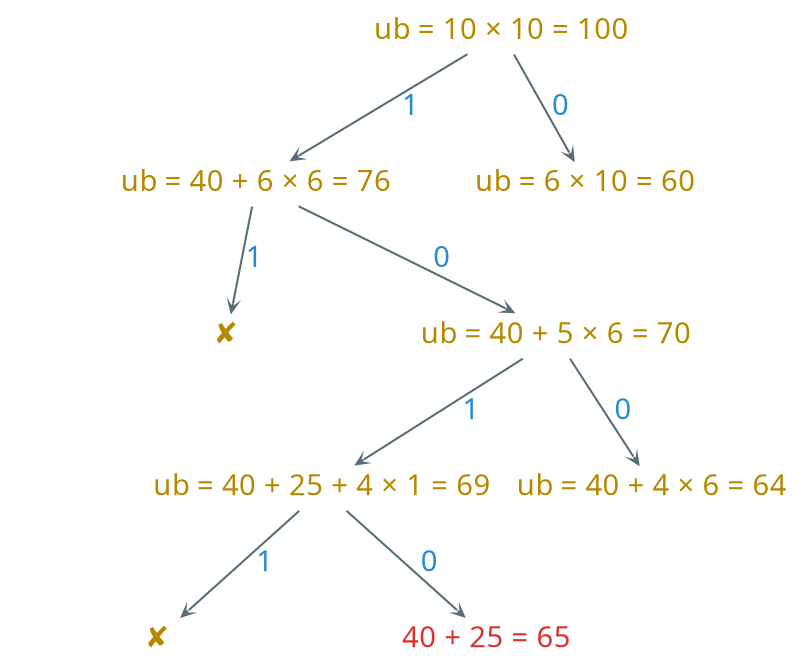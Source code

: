 digraph g {
    bgcolor=transparent
    rankdir=TB
    graph [nodesep=0.2,  ranksep=0.5]
    node [shape=plaintext,  color="#586e75",  fixedsize=true,  width=2,  height=0.3,  fontcolor="#b58900",  fontsize=14,  fontname="LXGWWenKai"]
    edge [arrowhead=vee,  color="#586e75",  fontcolor="#268bd2",  fontsize=14,  fontname="LXGWWenKai",  arrowsize=0.4]

    root [label="ub = 10 × 10 = 100"]

    root -> "ub = 40 + 6 × 6 = 76" [label=1]
    root -> "ub = 6 × 10 = 60" [label=0]

    n1 [label=✘]

    "ub = 40 + 6 × 6 = 76" -> n1 [label=1]
    "ub = 40 + 6 × 6 = 76" -> "ub = 40 + 5 × 6 = 70" [label=0]

    "ub = 40 + 5 × 6 = 70" -> "ub = 40 + 25 + 4 × 1 = 69" [label=1]
    "ub = 40 + 5 × 6 = 70" -> "ub = 40 + 4 × 6 = 64" [label=0]

    n2 [label=✘]

    "ub = 40 + 25 + 4 × 1 = 69" -> n2 [label=1]

    node [fontcolor="#dc322f"]

    "ub = 40 + 25 + 4 × 1 = 69" -> "40 + 25 = 65" [label=0]
}